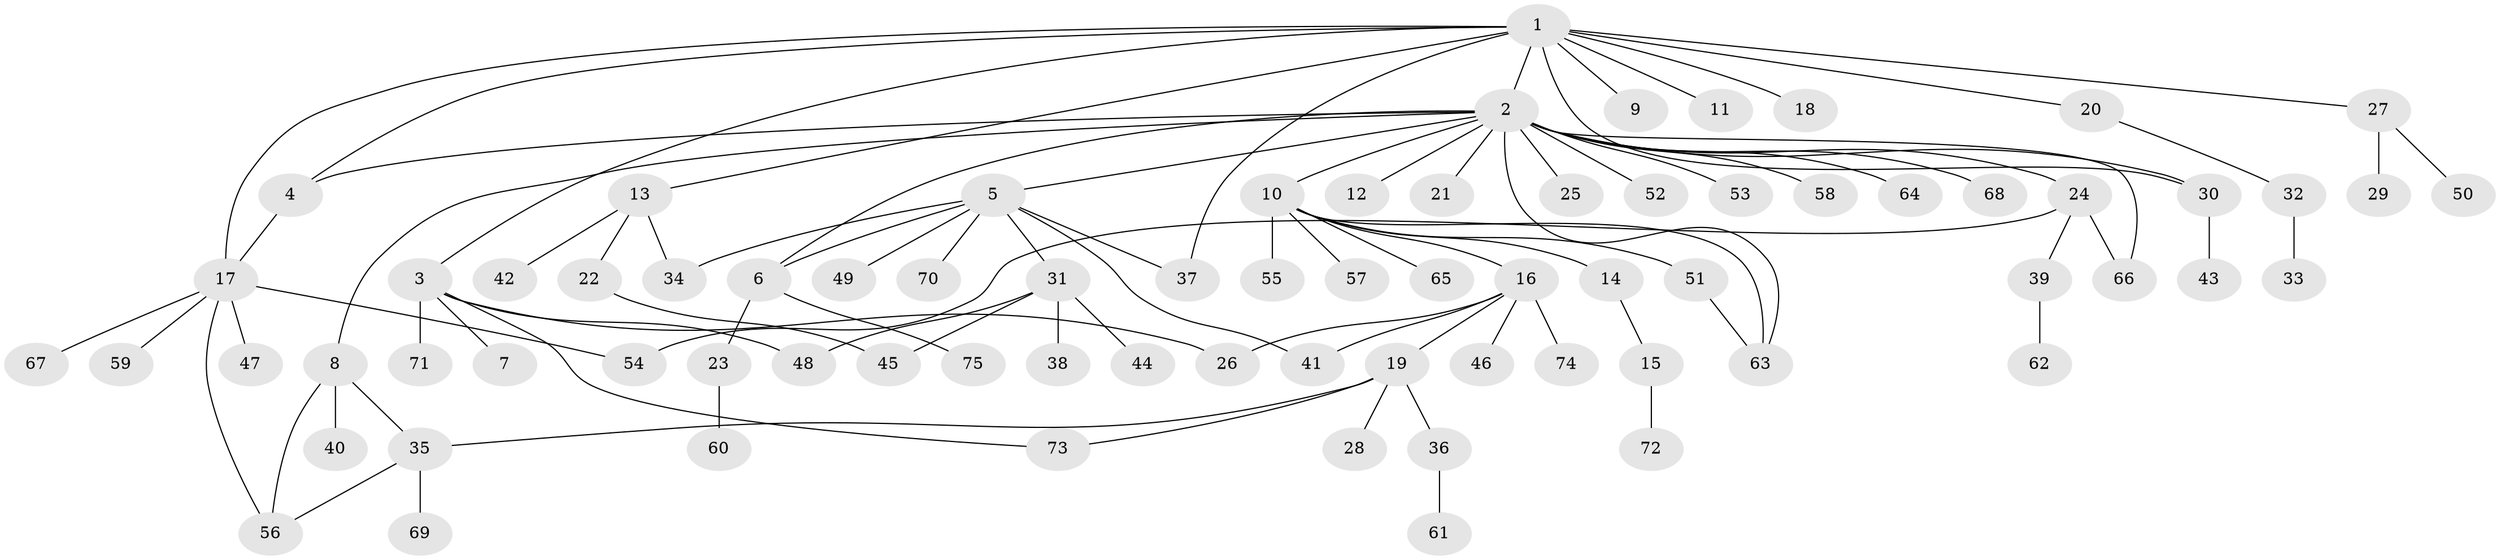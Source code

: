 // Generated by graph-tools (version 1.1) at 2025/11/02/27/25 16:11:12]
// undirected, 75 vertices, 92 edges
graph export_dot {
graph [start="1"]
  node [color=gray90,style=filled];
  1;
  2;
  3;
  4;
  5;
  6;
  7;
  8;
  9;
  10;
  11;
  12;
  13;
  14;
  15;
  16;
  17;
  18;
  19;
  20;
  21;
  22;
  23;
  24;
  25;
  26;
  27;
  28;
  29;
  30;
  31;
  32;
  33;
  34;
  35;
  36;
  37;
  38;
  39;
  40;
  41;
  42;
  43;
  44;
  45;
  46;
  47;
  48;
  49;
  50;
  51;
  52;
  53;
  54;
  55;
  56;
  57;
  58;
  59;
  60;
  61;
  62;
  63;
  64;
  65;
  66;
  67;
  68;
  69;
  70;
  71;
  72;
  73;
  74;
  75;
  1 -- 2;
  1 -- 3;
  1 -- 4;
  1 -- 9;
  1 -- 11;
  1 -- 13;
  1 -- 17;
  1 -- 18;
  1 -- 20;
  1 -- 27;
  1 -- 30;
  1 -- 37;
  2 -- 4;
  2 -- 5;
  2 -- 6;
  2 -- 8;
  2 -- 10;
  2 -- 12;
  2 -- 21;
  2 -- 24;
  2 -- 25;
  2 -- 30;
  2 -- 52;
  2 -- 53;
  2 -- 58;
  2 -- 63;
  2 -- 64;
  2 -- 66;
  2 -- 68;
  3 -- 7;
  3 -- 26;
  3 -- 48;
  3 -- 71;
  3 -- 73;
  4 -- 17;
  5 -- 6;
  5 -- 31;
  5 -- 34;
  5 -- 37;
  5 -- 41;
  5 -- 49;
  5 -- 70;
  6 -- 23;
  6 -- 75;
  8 -- 35;
  8 -- 40;
  8 -- 56;
  10 -- 14;
  10 -- 16;
  10 -- 51;
  10 -- 55;
  10 -- 57;
  10 -- 63;
  10 -- 65;
  13 -- 22;
  13 -- 34;
  13 -- 42;
  14 -- 15;
  15 -- 72;
  16 -- 19;
  16 -- 26;
  16 -- 41;
  16 -- 46;
  16 -- 74;
  17 -- 47;
  17 -- 54;
  17 -- 56;
  17 -- 59;
  17 -- 67;
  19 -- 28;
  19 -- 35;
  19 -- 36;
  19 -- 73;
  20 -- 32;
  22 -- 45;
  23 -- 60;
  24 -- 39;
  24 -- 54;
  24 -- 66;
  27 -- 29;
  27 -- 50;
  30 -- 43;
  31 -- 38;
  31 -- 44;
  31 -- 45;
  31 -- 48;
  32 -- 33;
  35 -- 56;
  35 -- 69;
  36 -- 61;
  39 -- 62;
  51 -- 63;
}
